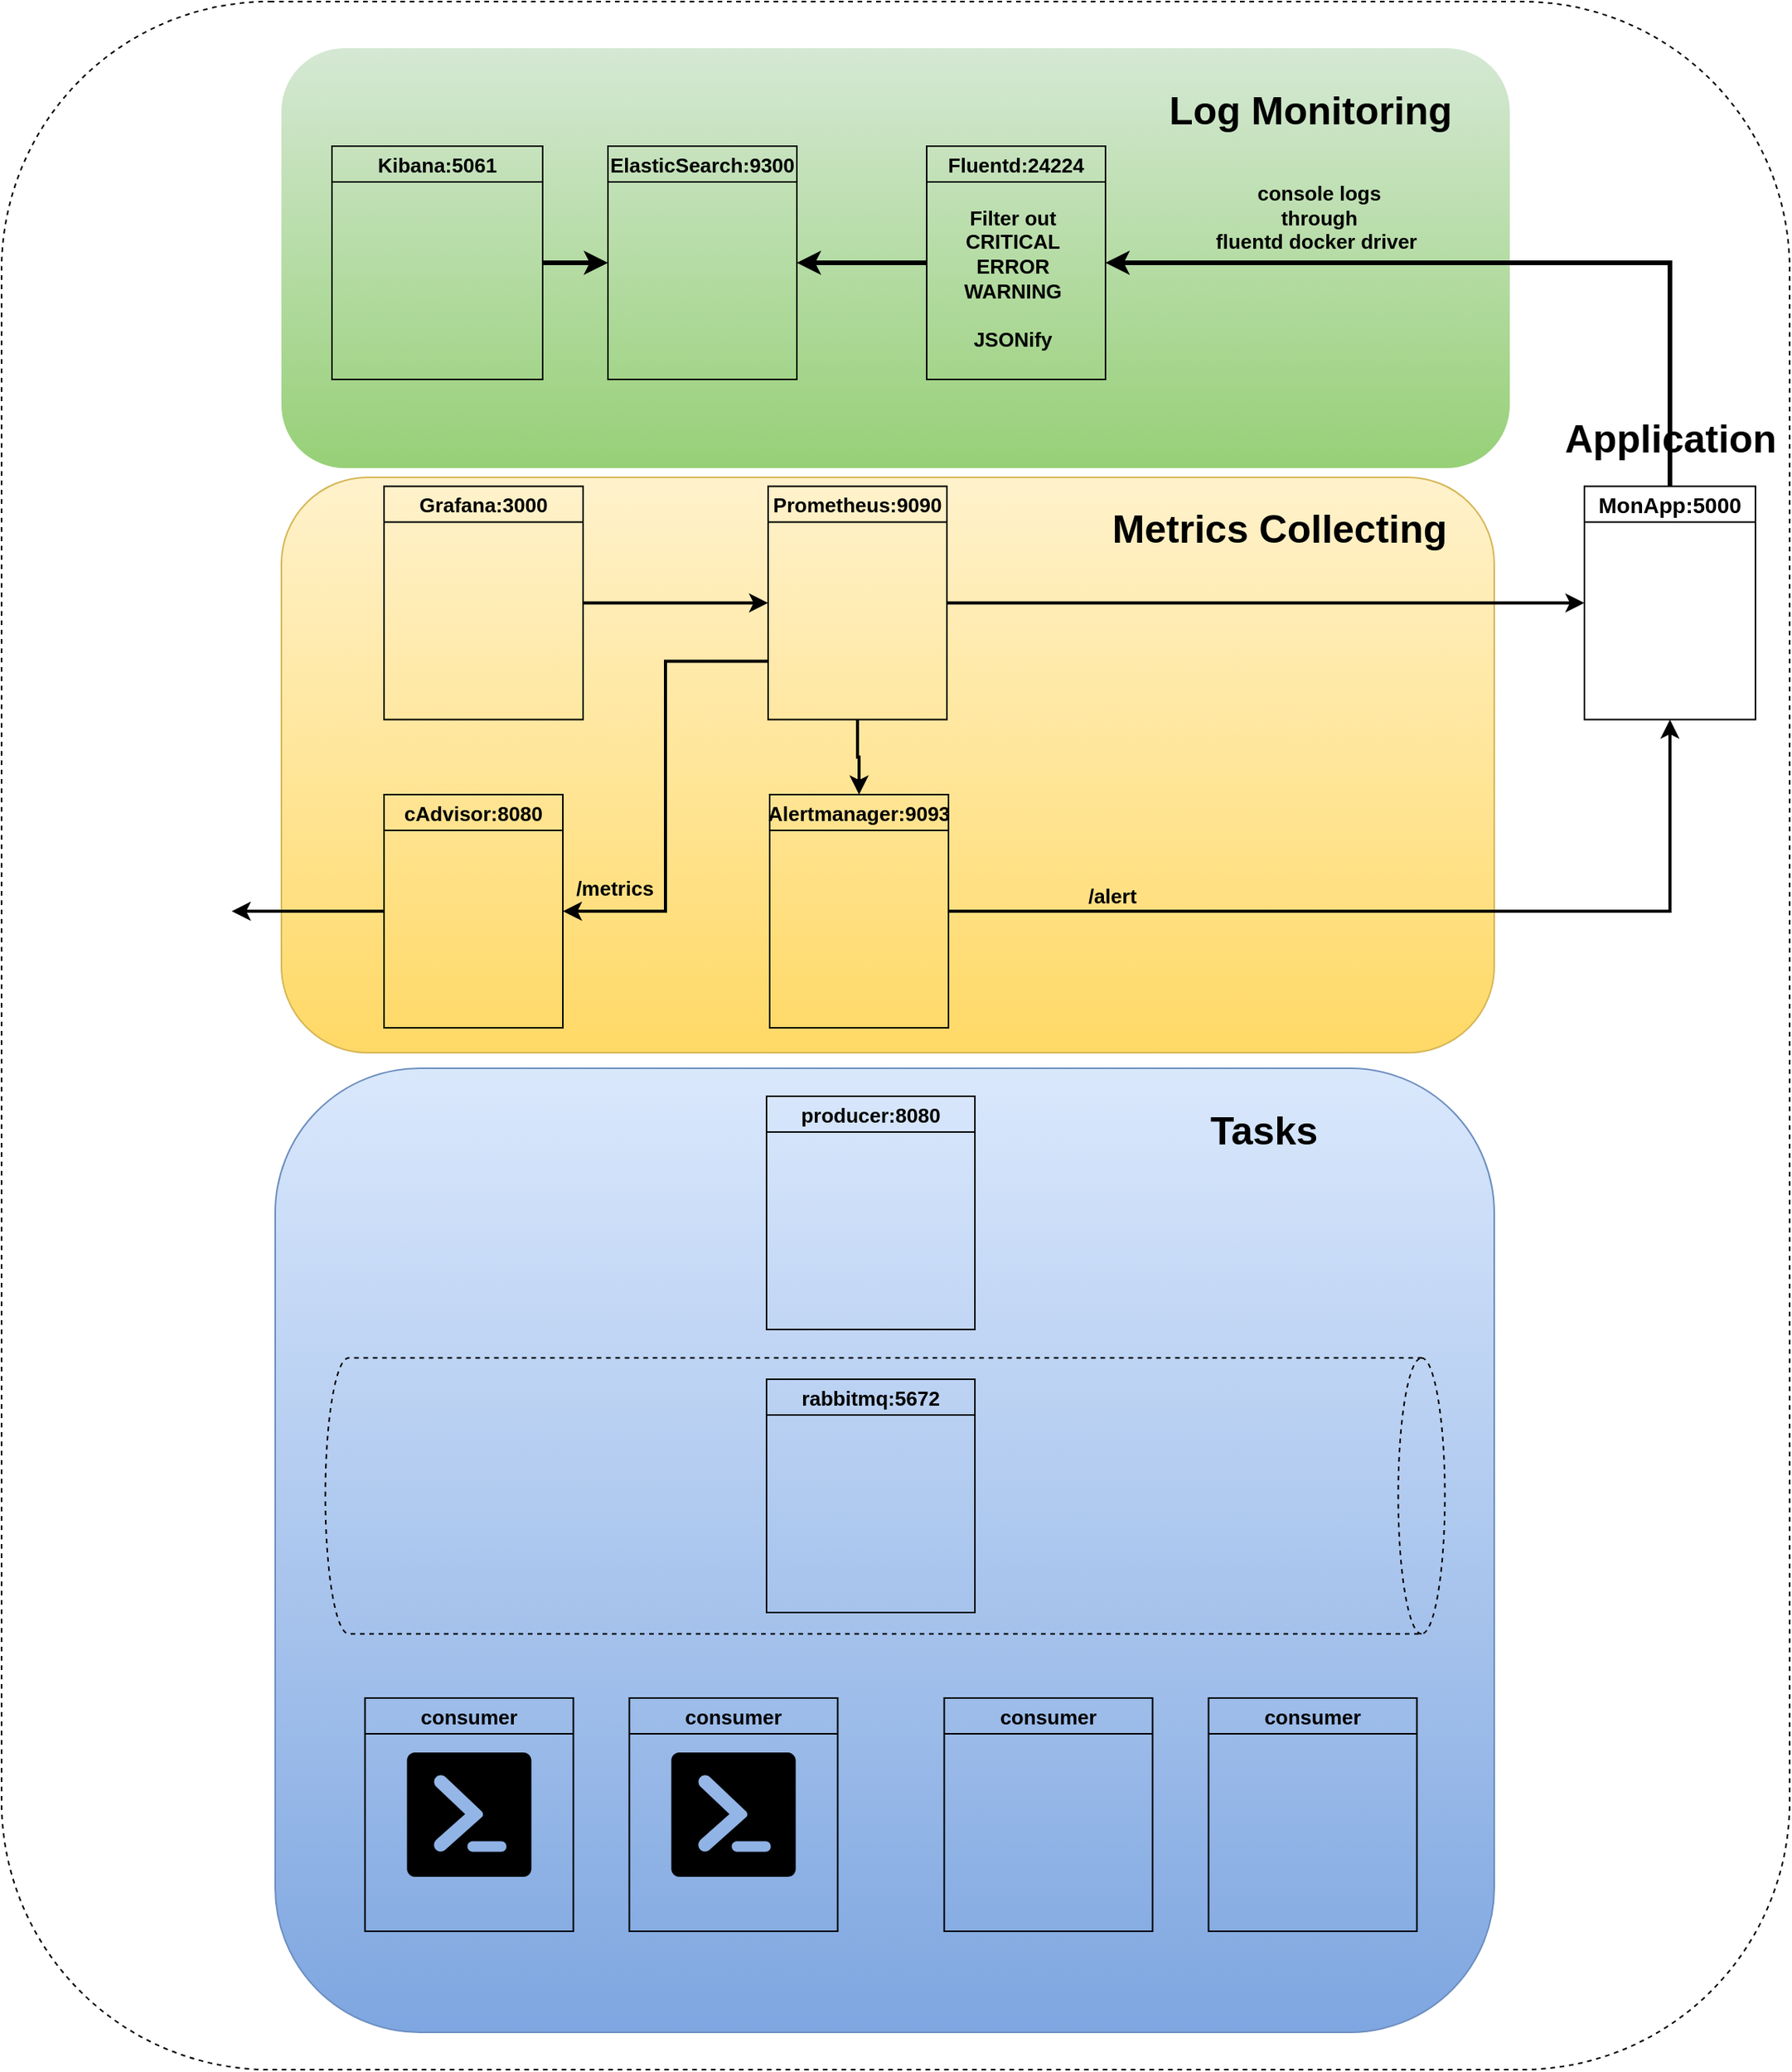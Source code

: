 <mxfile version="14.9.6" type="github">
  <diagram id="p1lT4f1cemGPo7KdZFvc" name="Page-1">
    <mxGraphModel dx="1736" dy="900" grid="1" gridSize="10" guides="1" tooltips="1" connect="1" arrows="1" fold="1" page="1" pageScale="1" pageWidth="1169" pageHeight="1654" math="0" shadow="0">
      <root>
        <mxCell id="0" />
        <mxCell id="1" parent="0" />
        <mxCell id="7T-W2b7Oz3L5qn7UMXeC-75" value="" style="rounded=1;whiteSpace=wrap;html=1;labelBackgroundColor=none;fontSize=25;strokeColor=#000000;dashed=1;fillColor=none;" parent="1" vertex="1">
          <mxGeometry x="10" y="120" width="1150" height="1330" as="geometry" />
        </mxCell>
        <mxCell id="7T-W2b7Oz3L5qn7UMXeC-70" value="" style="rounded=1;whiteSpace=wrap;html=1;fontSize=13;fillColor=#fff2cc;gradientColor=#ffd966;strokeColor=#d6b656;" parent="1" vertex="1">
          <mxGeometry x="190" y="426" width="780" height="370" as="geometry" />
        </mxCell>
        <mxCell id="7T-W2b7Oz3L5qn7UMXeC-67" value="" style="rounded=1;whiteSpace=wrap;html=1;fontSize=13;fillColor=#d5e8d4;gradientColor=#97d077;strokeColor=none;" parent="1" vertex="1">
          <mxGeometry x="190" y="150" width="790" height="270" as="geometry" />
        </mxCell>
        <mxCell id="7T-W2b7Oz3L5qn7UMXeC-17" style="edgeStyle=orthogonalEdgeStyle;rounded=0;orthogonalLoop=1;jettySize=auto;html=1;exitX=0.5;exitY=0;exitDx=0;exitDy=0;fontSize=13;strokeWidth=3;fontStyle=1;entryX=1;entryY=0.5;entryDx=0;entryDy=0;" parent="1" source="7T-W2b7Oz3L5qn7UMXeC-8" target="7T-W2b7Oz3L5qn7UMXeC-12" edge="1">
          <mxGeometry relative="1" as="geometry">
            <mxPoint x="910" y="270" as="targetPoint" />
          </mxGeometry>
        </mxCell>
        <mxCell id="7T-W2b7Oz3L5qn7UMXeC-18" value="console logs&lt;br style=&quot;font-size: 13px;&quot;&gt;through &lt;br style=&quot;font-size: 13px;&quot;&gt;fluentd docker driver&amp;nbsp;" style="edgeLabel;html=1;align=center;verticalAlign=middle;resizable=0;points=[];fontSize=13;labelBackgroundColor=none;fontStyle=1" parent="7T-W2b7Oz3L5qn7UMXeC-17" vertex="1" connectable="0">
          <mxGeometry x="-0.143" y="2" relative="1" as="geometry">
            <mxPoint x="-153" y="-31" as="offset" />
          </mxGeometry>
        </mxCell>
        <mxCell id="7T-W2b7Oz3L5qn7UMXeC-8" value="MonApp:5000" style="swimlane;fillColor=none;fontSize=14;" parent="1" vertex="1">
          <mxGeometry x="1028" y="431.72" width="110" height="150" as="geometry" />
        </mxCell>
        <mxCell id="7T-W2b7Oz3L5qn7UMXeC-69" value="" style="shape=image;html=1;verticalAlign=top;verticalLabelPosition=bottom;labelBackgroundColor=#ffffff;imageAspect=0;aspect=fixed;image=https://cdn0.iconfinder.com/data/icons/streamline-emoji-1/48/064-face-screaming-in-fear-128.png;rounded=1;fontSize=13;strokeColor=#000000;fillColor=#ffffff;" parent="7T-W2b7Oz3L5qn7UMXeC-8" vertex="1">
          <mxGeometry x="9" y="38.28" width="90" height="90" as="geometry" />
        </mxCell>
        <mxCell id="7T-W2b7Oz3L5qn7UMXeC-26" style="edgeStyle=orthogonalEdgeStyle;rounded=0;orthogonalLoop=1;jettySize=auto;html=1;entryX=1;entryY=0.5;entryDx=0;entryDy=0;fontSize=13;strokeWidth=3;fontStyle=1" parent="1" source="7T-W2b7Oz3L5qn7UMXeC-12" target="7T-W2b7Oz3L5qn7UMXeC-20" edge="1">
          <mxGeometry relative="1" as="geometry" />
        </mxCell>
        <mxCell id="7T-W2b7Oz3L5qn7UMXeC-12" value="Fluentd:24224" style="swimlane;fillColor=none;fontSize=13;fontStyle=1" parent="1" vertex="1">
          <mxGeometry x="605" y="213" width="115" height="150" as="geometry">
            <mxRectangle x="580" y="250" width="80" height="23" as="alternateBounds" />
          </mxGeometry>
        </mxCell>
        <mxCell id="7T-W2b7Oz3L5qn7UMXeC-19" value="Filter out&lt;br style=&quot;font-size: 13px;&quot;&gt;CRITICAL&lt;br style=&quot;font-size: 13px;&quot;&gt;ERROR&lt;br style=&quot;font-size: 13px;&quot;&gt;WARNING&lt;br style=&quot;font-size: 13px;&quot;&gt;&lt;br style=&quot;font-size: 13px;&quot;&gt;JSONify" style="text;html=1;align=center;verticalAlign=middle;resizable=0;points=[];autosize=1;fontSize=13;fontStyle=1" parent="7T-W2b7Oz3L5qn7UMXeC-12" vertex="1">
          <mxGeometry x="15" y="35" width="80" height="100" as="geometry" />
        </mxCell>
        <mxCell id="7T-W2b7Oz3L5qn7UMXeC-20" value="ElasticSearch:9300" style="swimlane;fillColor=none;fontSize=13;fontStyle=1" parent="1" vertex="1">
          <mxGeometry x="400" y="213" width="121.5" height="150" as="geometry">
            <mxRectangle x="580" y="250" width="80" height="23" as="alternateBounds" />
          </mxGeometry>
        </mxCell>
        <mxCell id="7T-W2b7Oz3L5qn7UMXeC-50" value="" style="shape=image;html=1;verticalAlign=top;verticalLabelPosition=bottom;labelBackgroundColor=#ffffff;imageAspect=0;aspect=fixed;image=https://cdn4.iconfinder.com/data/icons/logos-brands-5/24/elasticsearch-128.png;fontSize=13;strokeColor=#000000;fillColor=#ffffff;fontStyle=1" parent="7T-W2b7Oz3L5qn7UMXeC-20" vertex="1">
          <mxGeometry x="35" y="56.75" width="51.5" height="51.5" as="geometry" />
        </mxCell>
        <mxCell id="7T-W2b7Oz3L5qn7UMXeC-36" style="edgeStyle=orthogonalEdgeStyle;rounded=0;orthogonalLoop=1;jettySize=auto;html=1;exitX=0.5;exitY=1;exitDx=0;exitDy=0;entryX=0.5;entryY=0;entryDx=0;entryDy=0;fontSize=13;strokeWidth=2;fontStyle=1" parent="1" source="7T-W2b7Oz3L5qn7UMXeC-30" target="7T-W2b7Oz3L5qn7UMXeC-35" edge="1">
          <mxGeometry relative="1" as="geometry" />
        </mxCell>
        <mxCell id="7T-W2b7Oz3L5qn7UMXeC-43" style="edgeStyle=orthogonalEdgeStyle;rounded=0;orthogonalLoop=1;jettySize=auto;html=1;exitX=0;exitY=0.75;exitDx=0;exitDy=0;entryX=1;entryY=0.5;entryDx=0;entryDy=0;fontSize=13;strokeWidth=2;fontStyle=1" parent="1" source="7T-W2b7Oz3L5qn7UMXeC-30" target="7T-W2b7Oz3L5qn7UMXeC-42" edge="1">
          <mxGeometry relative="1" as="geometry" />
        </mxCell>
        <mxCell id="7T-W2b7Oz3L5qn7UMXeC-44" value="/metrics" style="edgeLabel;html=1;align=center;verticalAlign=middle;resizable=0;points=[];fontSize=13;fontStyle=1;labelBackgroundColor=none;" parent="7T-W2b7Oz3L5qn7UMXeC-43" vertex="1" connectable="0">
          <mxGeometry x="-0.164" relative="1" as="geometry">
            <mxPoint x="-33" y="89" as="offset" />
          </mxGeometry>
        </mxCell>
        <mxCell id="7T-W2b7Oz3L5qn7UMXeC-71" style="edgeStyle=orthogonalEdgeStyle;rounded=0;orthogonalLoop=1;jettySize=auto;html=1;exitX=1;exitY=0.5;exitDx=0;exitDy=0;entryX=0;entryY=0.5;entryDx=0;entryDy=0;fontSize=13;strokeWidth=2;" parent="1" source="7T-W2b7Oz3L5qn7UMXeC-30" target="7T-W2b7Oz3L5qn7UMXeC-8" edge="1">
          <mxGeometry relative="1" as="geometry" />
        </mxCell>
        <mxCell id="7T-W2b7Oz3L5qn7UMXeC-30" value="Prometheus:9090" style="swimlane;fillColor=none;fontSize=13;fontStyle=1" parent="1" vertex="1">
          <mxGeometry x="503" y="431.72" width="115" height="150" as="geometry">
            <mxRectangle x="580" y="250" width="80" height="23" as="alternateBounds" />
          </mxGeometry>
        </mxCell>
        <mxCell id="bpY0_Uu0DV8hBHFSigM9-6" value="" style="shape=image;verticalLabelPosition=bottom;verticalAlign=top;imageAspect=0;image=https://icons-for-free.com/iconfiles/png/512/prometheus-1324440217722445777.png;rounded=1;dashed=1;labelBackgroundColor=none;fontSize=25;strokeColor=#000000;fillColor=none;" parent="7T-W2b7Oz3L5qn7UMXeC-30" vertex="1">
          <mxGeometry x="28.5" y="45" width="60" height="60" as="geometry" />
        </mxCell>
        <mxCell id="7T-W2b7Oz3L5qn7UMXeC-46" style="edgeStyle=orthogonalEdgeStyle;rounded=0;orthogonalLoop=1;jettySize=auto;html=1;exitX=1;exitY=0.5;exitDx=0;exitDy=0;entryX=0;entryY=0.5;entryDx=0;entryDy=0;fontSize=13;strokeWidth=2;fontStyle=1" parent="1" source="7T-W2b7Oz3L5qn7UMXeC-33" target="7T-W2b7Oz3L5qn7UMXeC-30" edge="1">
          <mxGeometry relative="1" as="geometry" />
        </mxCell>
        <mxCell id="7T-W2b7Oz3L5qn7UMXeC-33" value="Grafana:3000" style="swimlane;fillColor=none;fontSize=13;fontStyle=1" parent="1" vertex="1">
          <mxGeometry x="256" y="431.72" width="128" height="150" as="geometry">
            <mxRectangle x="580" y="250" width="80" height="23" as="alternateBounds" />
          </mxGeometry>
        </mxCell>
        <mxCell id="7T-W2b7Oz3L5qn7UMXeC-51" value="" style="shape=image;html=1;verticalAlign=top;verticalLabelPosition=bottom;labelBackgroundColor=#ffffff;imageAspect=0;aspect=fixed;image=https://cdn4.iconfinder.com/data/icons/logos-brands-5/24/grafana-128.png;fontSize=13;strokeColor=#000000;fillColor=#ffffff;fontStyle=1" parent="7T-W2b7Oz3L5qn7UMXeC-33" vertex="1">
          <mxGeometry x="31.49" y="49.0" width="52" height="52" as="geometry" />
        </mxCell>
        <mxCell id="7T-W2b7Oz3L5qn7UMXeC-37" style="edgeStyle=orthogonalEdgeStyle;rounded=0;orthogonalLoop=1;jettySize=auto;html=1;exitX=1;exitY=0.5;exitDx=0;exitDy=0;entryX=0.5;entryY=1;entryDx=0;entryDy=0;fontSize=13;strokeWidth=2;fontStyle=1" parent="1" source="7T-W2b7Oz3L5qn7UMXeC-35" target="7T-W2b7Oz3L5qn7UMXeC-8" edge="1">
          <mxGeometry relative="1" as="geometry" />
        </mxCell>
        <mxCell id="7T-W2b7Oz3L5qn7UMXeC-38" value="/alert" style="edgeLabel;html=1;align=center;verticalAlign=middle;resizable=0;points=[];fontSize=13;fontStyle=1;labelBackgroundColor=none;" parent="7T-W2b7Oz3L5qn7UMXeC-37" vertex="1" connectable="0">
          <mxGeometry x="-0.543" y="1" relative="1" as="geometry">
            <mxPoint x="-29" y="-9" as="offset" />
          </mxGeometry>
        </mxCell>
        <mxCell id="7T-W2b7Oz3L5qn7UMXeC-35" value="Alertmanager:9093" style="swimlane;fillColor=none;fontSize=13;fontStyle=1" parent="1" vertex="1">
          <mxGeometry x="504" y="630" width="115" height="150" as="geometry">
            <mxRectangle x="580" y="250" width="80" height="23" as="alternateBounds" />
          </mxGeometry>
        </mxCell>
        <mxCell id="bpY0_Uu0DV8hBHFSigM9-7" value="" style="shape=image;html=1;verticalAlign=top;verticalLabelPosition=bottom;labelBackgroundColor=#ffffff;imageAspect=0;aspect=fixed;image=https://cdn4.iconfinder.com/data/icons/essential-app-2/16/notification-bell-ring-alarm-128.png;rounded=1;dashed=1;fontSize=25;strokeColor=#000000;fillColor=none;" parent="7T-W2b7Oz3L5qn7UMXeC-35" vertex="1">
          <mxGeometry x="16.5" y="47.5" width="80" height="80" as="geometry" />
        </mxCell>
        <mxCell id="7T-W2b7Oz3L5qn7UMXeC-64" style="edgeStyle=orthogonalEdgeStyle;rounded=0;orthogonalLoop=1;jettySize=auto;html=1;exitX=0;exitY=0.5;exitDx=0;exitDy=0;entryX=1;entryY=0.5;entryDx=0;entryDy=0;fontSize=13;strokeWidth=2;fontStyle=1" parent="1" source="7T-W2b7Oz3L5qn7UMXeC-42" target="7T-W2b7Oz3L5qn7UMXeC-63" edge="1">
          <mxGeometry relative="1" as="geometry" />
        </mxCell>
        <mxCell id="7T-W2b7Oz3L5qn7UMXeC-42" value="cAdvisor:8080" style="swimlane;fillColor=none;fontSize=13;startSize=23;fontStyle=1" parent="1" vertex="1">
          <mxGeometry x="256" y="630" width="115" height="150" as="geometry">
            <mxRectangle x="580" y="250" width="80" height="23" as="alternateBounds" />
          </mxGeometry>
        </mxCell>
        <mxCell id="bpY0_Uu0DV8hBHFSigM9-8" value="" style="shape=image;verticalLabelPosition=bottom;verticalAlign=top;imageAspect=0;image=https://i.imgur.com/dgpIE5E.jpg;rounded=1;dashed=1;labelBackgroundColor=none;fontSize=25;strokeColor=#000000;fillColor=none;" parent="7T-W2b7Oz3L5qn7UMXeC-42" vertex="1">
          <mxGeometry x="17.5" y="40" width="80" height="80" as="geometry" />
        </mxCell>
        <mxCell id="7T-W2b7Oz3L5qn7UMXeC-61" style="edgeStyle=orthogonalEdgeStyle;rounded=0;orthogonalLoop=1;jettySize=auto;html=1;exitX=1;exitY=0.5;exitDx=0;exitDy=0;entryX=0;entryY=0.5;entryDx=0;entryDy=0;fontSize=13;strokeWidth=3;fontStyle=1" parent="1" source="7T-W2b7Oz3L5qn7UMXeC-59" target="7T-W2b7Oz3L5qn7UMXeC-20" edge="1">
          <mxGeometry relative="1" as="geometry" />
        </mxCell>
        <mxCell id="7T-W2b7Oz3L5qn7UMXeC-59" value="Kibana:5061" style="swimlane;fillColor=none;fontSize=13;startSize=23;fontStyle=1" parent="1" vertex="1">
          <mxGeometry x="222.5" y="213" width="135.5" height="150" as="geometry">
            <mxRectangle x="580" y="250" width="80" height="23" as="alternateBounds" />
          </mxGeometry>
        </mxCell>
        <mxCell id="7T-W2b7Oz3L5qn7UMXeC-62" value="" style="shape=image;html=1;verticalAlign=top;verticalLabelPosition=bottom;labelBackgroundColor=#ffffff;imageAspect=0;aspect=fixed;image=https://cdn4.iconfinder.com/data/icons/logos-brands-5/24/kibana-128.png;fontSize=13;strokeColor=#000000;fillColor=#ffffff;fontStyle=1" parent="7T-W2b7Oz3L5qn7UMXeC-59" vertex="1">
          <mxGeometry x="38.25" y="45.5" width="59" height="59" as="geometry" />
        </mxCell>
        <mxCell id="7T-W2b7Oz3L5qn7UMXeC-63" value="" style="shape=image;html=1;verticalAlign=top;verticalLabelPosition=bottom;labelBackgroundColor=#ffffff;imageAspect=0;aspect=fixed;image=https://cdn1.iconfinder.com/data/icons/social-media-2106/24/social_media_social_media_logo_docker-128.png;fontSize=13;strokeColor=#000000;fillColor=#ffffff;" parent="1" vertex="1">
          <mxGeometry x="30" y="641" width="128" height="128" as="geometry" />
        </mxCell>
        <mxCell id="7T-W2b7Oz3L5qn7UMXeC-68" value="Log Monitoring" style="text;html=1;strokeColor=none;fillColor=none;align=center;verticalAlign=middle;whiteSpace=wrap;rounded=0;labelBackgroundColor=none;fontSize=25;fontStyle=1" parent="1" vertex="1">
          <mxGeometry x="740" y="174" width="224" height="30" as="geometry" />
        </mxCell>
        <mxCell id="dpyKk31kxdiFR6KuvPGp-28" value="" style="rounded=1;whiteSpace=wrap;html=1;fontSize=13;fillColor=#dae8fc;strokeColor=#6c8ebf;gradientColor=#7ea6e0;" vertex="1" parent="1">
          <mxGeometry x="186" y="806" width="784" height="620" as="geometry" />
        </mxCell>
        <mxCell id="7T-W2b7Oz3L5qn7UMXeC-73" value="Metrics Collecting" style="text;html=1;strokeColor=none;fillColor=none;align=center;verticalAlign=middle;whiteSpace=wrap;rounded=0;labelBackgroundColor=none;fontSize=25;fontStyle=1" parent="1" vertex="1">
          <mxGeometry x="710" y="443" width="244" height="30" as="geometry" />
        </mxCell>
        <mxCell id="7T-W2b7Oz3L5qn7UMXeC-74" value="Application" style="text;html=1;align=center;verticalAlign=middle;resizable=0;points=[];autosize=1;strokeColor=none;fontSize=25;fontStyle=1" parent="1" vertex="1">
          <mxGeometry x="1008" y="380" width="150" height="40" as="geometry" />
        </mxCell>
        <mxCell id="dpyKk31kxdiFR6KuvPGp-1" value="producer:8080" style="swimlane;fillColor=none;fontSize=13;fontStyle=1;startSize=23;" vertex="1" parent="1">
          <mxGeometry x="502" y="824" width="134" height="150" as="geometry">
            <mxRectangle x="580" y="250" width="80" height="23" as="alternateBounds" />
          </mxGeometry>
        </mxCell>
        <mxCell id="dpyKk31kxdiFR6KuvPGp-7" value="" style="shape=image;html=1;verticalAlign=top;verticalLabelPosition=bottom;labelBackgroundColor=#ffffff;imageAspect=0;aspect=fixed;image=https://cdn4.iconfinder.com/data/icons/logos-brands-5/24/flask-128.png" vertex="1" parent="dpyKk31kxdiFR6KuvPGp-1">
          <mxGeometry x="40" y="22" width="80" height="80" as="geometry" />
        </mxCell>
        <mxCell id="dpyKk31kxdiFR6KuvPGp-10" value="" style="shape=cylinder3;whiteSpace=wrap;html=1;boundedLbl=1;backgroundOutline=1;size=15;rotation=90;fillColor=none;dashed=1;" vertex="1" parent="1">
          <mxGeometry x="489.5" y="721" width="177.5" height="720" as="geometry" />
        </mxCell>
        <mxCell id="dpyKk31kxdiFR6KuvPGp-8" value="rabbitmq:5672" style="swimlane;fillColor=none;fontSize=13;fontStyle=1" vertex="1" parent="1">
          <mxGeometry x="502" y="1006" width="134" height="150" as="geometry">
            <mxRectangle x="580" y="250" width="80" height="23" as="alternateBounds" />
          </mxGeometry>
        </mxCell>
        <mxCell id="dpyKk31kxdiFR6KuvPGp-6" value="" style="shape=image;verticalLabelPosition=bottom;labelBackgroundColor=#ffffff;verticalAlign=top;aspect=fixed;imageAspect=0;image=https://icons-for-free.com/iconfiles/png/512/rabbitmq-1324440221220503774.png;" vertex="1" parent="dpyKk31kxdiFR6KuvPGp-8">
          <mxGeometry x="30" y="27" width="80" height="80" as="geometry" />
        </mxCell>
        <mxCell id="dpyKk31kxdiFR6KuvPGp-11" value="consumer" style="swimlane;fillColor=none;fontSize=13;fontStyle=1" vertex="1" parent="1">
          <mxGeometry x="616.26" y="1211" width="134" height="150" as="geometry">
            <mxRectangle x="580" y="250" width="80" height="23" as="alternateBounds" />
          </mxGeometry>
        </mxCell>
        <mxCell id="dpyKk31kxdiFR6KuvPGp-13" value="" style="shape=image;html=1;verticalAlign=top;verticalLabelPosition=bottom;labelBackgroundColor=#ffffff;imageAspect=0;aspect=fixed;image=https://cdn4.iconfinder.com/data/icons/logos-brands-5/24/python-128.png;dashed=1;fillColor=none;" vertex="1" parent="dpyKk31kxdiFR6KuvPGp-11">
          <mxGeometry x="27" y="35" width="80" height="80" as="geometry" />
        </mxCell>
        <mxCell id="dpyKk31kxdiFR6KuvPGp-14" value="consumer" style="swimlane;fillColor=none;fontSize=13;fontStyle=1" vertex="1" parent="1">
          <mxGeometry x="786.26" y="1211" width="134" height="150" as="geometry">
            <mxRectangle x="580" y="250" width="80" height="23" as="alternateBounds" />
          </mxGeometry>
        </mxCell>
        <mxCell id="dpyKk31kxdiFR6KuvPGp-15" value="" style="shape=image;html=1;verticalAlign=top;verticalLabelPosition=bottom;labelBackgroundColor=#ffffff;imageAspect=0;aspect=fixed;image=https://cdn4.iconfinder.com/data/icons/logos-brands-5/24/python-128.png;dashed=1;fillColor=none;" vertex="1" parent="dpyKk31kxdiFR6KuvPGp-14">
          <mxGeometry x="27" y="35" width="80" height="80" as="geometry" />
        </mxCell>
        <mxCell id="dpyKk31kxdiFR6KuvPGp-16" value="consumer" style="swimlane;fillColor=none;fontSize=13;fontStyle=1" vertex="1" parent="1">
          <mxGeometry x="243.75" y="1211" width="134" height="150" as="geometry">
            <mxRectangle x="580" y="250" width="80" height="23" as="alternateBounds" />
          </mxGeometry>
        </mxCell>
        <mxCell id="dpyKk31kxdiFR6KuvPGp-21" value="" style="pointerEvents=1;shadow=0;dashed=0;html=1;strokeColor=none;labelPosition=center;verticalLabelPosition=bottom;verticalAlign=top;outlineConnect=0;align=center;shape=mxgraph.office.concepts.powershell;aspect=fixed;fillColor=#000000;" vertex="1" parent="dpyKk31kxdiFR6KuvPGp-16">
          <mxGeometry x="27" y="35" width="80" height="80" as="geometry" />
        </mxCell>
        <mxCell id="dpyKk31kxdiFR6KuvPGp-18" value="consumer" style="swimlane;fillColor=none;fontSize=13;fontStyle=1" vertex="1" parent="1">
          <mxGeometry x="413.75" y="1211" width="134" height="150" as="geometry">
            <mxRectangle x="580" y="250" width="80" height="23" as="alternateBounds" />
          </mxGeometry>
        </mxCell>
        <mxCell id="dpyKk31kxdiFR6KuvPGp-22" value="" style="pointerEvents=1;shadow=0;dashed=0;html=1;strokeColor=none;labelPosition=center;verticalLabelPosition=bottom;verticalAlign=top;outlineConnect=0;align=center;shape=mxgraph.office.concepts.powershell;aspect=fixed;fillColor=#000000;" vertex="1" parent="dpyKk31kxdiFR6KuvPGp-18">
          <mxGeometry x="27" y="35" width="80" height="80" as="geometry" />
        </mxCell>
        <mxCell id="dpyKk31kxdiFR6KuvPGp-29" value="Tasks" style="text;html=1;strokeColor=none;fillColor=none;align=center;verticalAlign=middle;whiteSpace=wrap;rounded=0;labelBackgroundColor=none;fontSize=25;fontStyle=1" vertex="1" parent="1">
          <mxGeometry x="700" y="830" width="244" height="30" as="geometry" />
        </mxCell>
      </root>
    </mxGraphModel>
  </diagram>
</mxfile>
